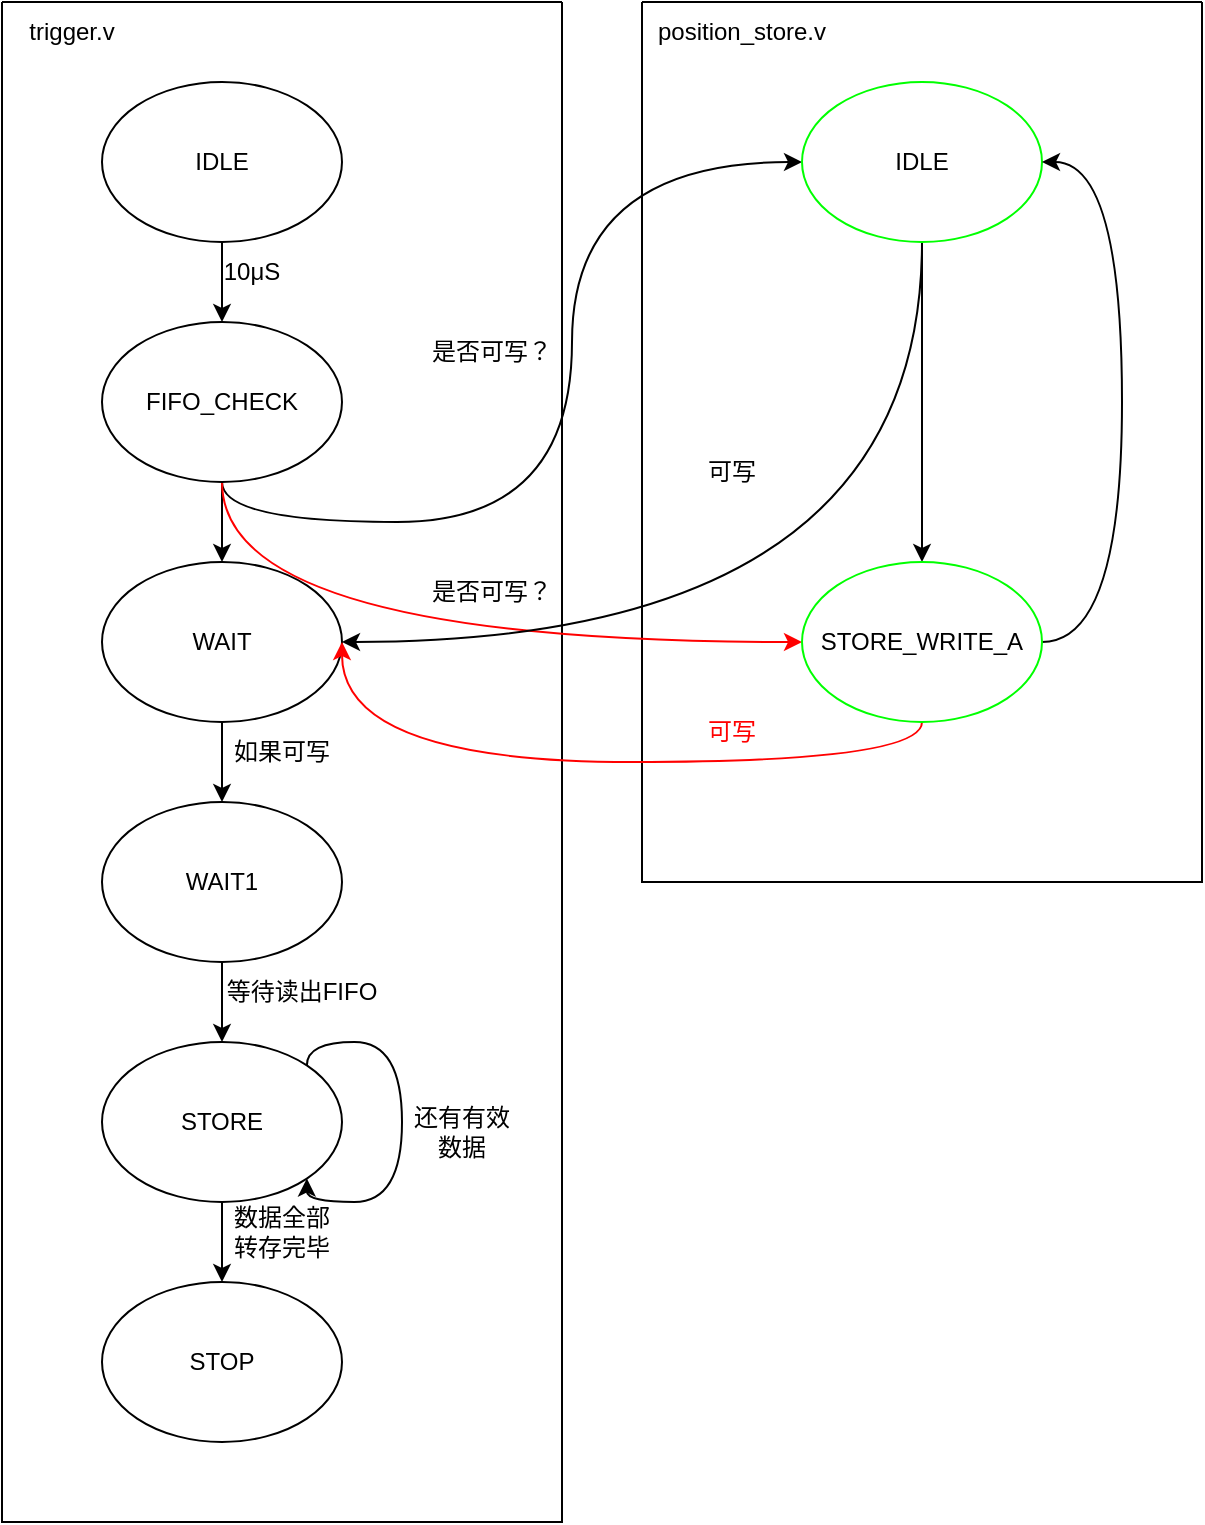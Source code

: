 <mxfile version="21.2.8" type="device">
  <diagram id="C5RBs43oDa-KdzZeNtuy" name="Page-1">
    <mxGraphModel dx="1358" dy="662" grid="1" gridSize="10" guides="1" tooltips="1" connect="1" arrows="1" fold="1" page="1" pageScale="1" pageWidth="827" pageHeight="1169" math="0" shadow="0">
      <root>
        <mxCell id="WIyWlLk6GJQsqaUBKTNV-0" />
        <mxCell id="WIyWlLk6GJQsqaUBKTNV-1" parent="WIyWlLk6GJQsqaUBKTNV-0" />
        <mxCell id="NG1cSbL3h6DeOi_oPasS-48" value="" style="swimlane;startSize=0;" vertex="1" parent="WIyWlLk6GJQsqaUBKTNV-1">
          <mxGeometry x="400" y="40" width="280" height="440" as="geometry" />
        </mxCell>
        <mxCell id="NG1cSbL3h6DeOi_oPasS-50" value="position_store.v" style="text;html=1;strokeColor=none;fillColor=none;align=center;verticalAlign=middle;whiteSpace=wrap;rounded=0;" vertex="1" parent="NG1cSbL3h6DeOi_oPasS-48">
          <mxGeometry width="100" height="30" as="geometry" />
        </mxCell>
        <mxCell id="NG1cSbL3h6DeOi_oPasS-47" value="" style="swimlane;startSize=0;" vertex="1" parent="WIyWlLk6GJQsqaUBKTNV-1">
          <mxGeometry x="80" y="40" width="280" height="760" as="geometry" />
        </mxCell>
        <mxCell id="NG1cSbL3h6DeOi_oPasS-49" value="trigger.v" style="text;html=1;strokeColor=none;fillColor=none;align=center;verticalAlign=middle;whiteSpace=wrap;rounded=0;" vertex="1" parent="NG1cSbL3h6DeOi_oPasS-47">
          <mxGeometry width="70" height="30" as="geometry" />
        </mxCell>
        <mxCell id="NG1cSbL3h6DeOi_oPasS-11" style="edgeStyle=orthogonalEdgeStyle;rounded=0;orthogonalLoop=1;jettySize=auto;html=1;exitX=0.5;exitY=1;exitDx=0;exitDy=0;entryX=0.5;entryY=0;entryDx=0;entryDy=0;" edge="1" parent="WIyWlLk6GJQsqaUBKTNV-1" source="NG1cSbL3h6DeOi_oPasS-0" target="NG1cSbL3h6DeOi_oPasS-1">
          <mxGeometry relative="1" as="geometry" />
        </mxCell>
        <mxCell id="NG1cSbL3h6DeOi_oPasS-0" value="IDLE" style="ellipse;whiteSpace=wrap;html=1;" vertex="1" parent="WIyWlLk6GJQsqaUBKTNV-1">
          <mxGeometry x="130" y="80" width="120" height="80" as="geometry" />
        </mxCell>
        <mxCell id="NG1cSbL3h6DeOi_oPasS-24" style="edgeStyle=orthogonalEdgeStyle;rounded=0;orthogonalLoop=1;jettySize=auto;html=1;exitX=0.5;exitY=1;exitDx=0;exitDy=0;entryX=0.5;entryY=0;entryDx=0;entryDy=0;" edge="1" parent="WIyWlLk6GJQsqaUBKTNV-1" source="NG1cSbL3h6DeOi_oPasS-1" target="NG1cSbL3h6DeOi_oPasS-2">
          <mxGeometry relative="1" as="geometry" />
        </mxCell>
        <mxCell id="NG1cSbL3h6DeOi_oPasS-25" style="edgeStyle=orthogonalEdgeStyle;rounded=0;orthogonalLoop=1;jettySize=auto;html=1;exitX=0.5;exitY=1;exitDx=0;exitDy=0;entryX=0;entryY=0.5;entryDx=0;entryDy=0;curved=1;" edge="1" parent="WIyWlLk6GJQsqaUBKTNV-1" source="NG1cSbL3h6DeOi_oPasS-1" target="NG1cSbL3h6DeOi_oPasS-6">
          <mxGeometry relative="1" as="geometry" />
        </mxCell>
        <mxCell id="NG1cSbL3h6DeOi_oPasS-30" style="edgeStyle=orthogonalEdgeStyle;curved=1;rounded=0;orthogonalLoop=1;jettySize=auto;html=1;exitX=0.5;exitY=1;exitDx=0;exitDy=0;entryX=0;entryY=0.5;entryDx=0;entryDy=0;strokeColor=#FF0000;" edge="1" parent="WIyWlLk6GJQsqaUBKTNV-1" source="NG1cSbL3h6DeOi_oPasS-1" target="NG1cSbL3h6DeOi_oPasS-8">
          <mxGeometry relative="1" as="geometry" />
        </mxCell>
        <mxCell id="NG1cSbL3h6DeOi_oPasS-1" value="FIFO_CHECK" style="ellipse;whiteSpace=wrap;html=1;" vertex="1" parent="WIyWlLk6GJQsqaUBKTNV-1">
          <mxGeometry x="130" y="200" width="120" height="80" as="geometry" />
        </mxCell>
        <mxCell id="NG1cSbL3h6DeOi_oPasS-37" style="edgeStyle=orthogonalEdgeStyle;curved=1;rounded=0;orthogonalLoop=1;jettySize=auto;html=1;exitX=0.5;exitY=1;exitDx=0;exitDy=0;" edge="1" parent="WIyWlLk6GJQsqaUBKTNV-1" source="NG1cSbL3h6DeOi_oPasS-2" target="NG1cSbL3h6DeOi_oPasS-3">
          <mxGeometry relative="1" as="geometry" />
        </mxCell>
        <mxCell id="NG1cSbL3h6DeOi_oPasS-2" value="WAIT" style="ellipse;whiteSpace=wrap;html=1;" vertex="1" parent="WIyWlLk6GJQsqaUBKTNV-1">
          <mxGeometry x="130" y="320" width="120" height="80" as="geometry" />
        </mxCell>
        <mxCell id="NG1cSbL3h6DeOi_oPasS-39" style="edgeStyle=orthogonalEdgeStyle;curved=1;rounded=0;orthogonalLoop=1;jettySize=auto;html=1;exitX=0.5;exitY=1;exitDx=0;exitDy=0;entryX=0.5;entryY=0;entryDx=0;entryDy=0;" edge="1" parent="WIyWlLk6GJQsqaUBKTNV-1" source="NG1cSbL3h6DeOi_oPasS-3" target="NG1cSbL3h6DeOi_oPasS-4">
          <mxGeometry relative="1" as="geometry" />
        </mxCell>
        <mxCell id="NG1cSbL3h6DeOi_oPasS-3" value="WAIT1" style="ellipse;whiteSpace=wrap;html=1;" vertex="1" parent="WIyWlLk6GJQsqaUBKTNV-1">
          <mxGeometry x="130" y="440" width="120" height="80" as="geometry" />
        </mxCell>
        <mxCell id="NG1cSbL3h6DeOi_oPasS-42" style="edgeStyle=orthogonalEdgeStyle;curved=1;rounded=0;orthogonalLoop=1;jettySize=auto;html=1;exitX=0.5;exitY=1;exitDx=0;exitDy=0;entryX=0.5;entryY=0;entryDx=0;entryDy=0;" edge="1" parent="WIyWlLk6GJQsqaUBKTNV-1" source="NG1cSbL3h6DeOi_oPasS-4" target="NG1cSbL3h6DeOi_oPasS-5">
          <mxGeometry relative="1" as="geometry" />
        </mxCell>
        <mxCell id="NG1cSbL3h6DeOi_oPasS-4" value="STORE" style="ellipse;whiteSpace=wrap;html=1;" vertex="1" parent="WIyWlLk6GJQsqaUBKTNV-1">
          <mxGeometry x="130" y="560" width="120" height="80" as="geometry" />
        </mxCell>
        <mxCell id="NG1cSbL3h6DeOi_oPasS-5" value="STOP" style="ellipse;whiteSpace=wrap;html=1;" vertex="1" parent="WIyWlLk6GJQsqaUBKTNV-1">
          <mxGeometry x="130" y="680" width="120" height="80" as="geometry" />
        </mxCell>
        <mxCell id="NG1cSbL3h6DeOi_oPasS-20" style="edgeStyle=orthogonalEdgeStyle;rounded=0;orthogonalLoop=1;jettySize=auto;html=1;exitX=0.5;exitY=1;exitDx=0;exitDy=0;" edge="1" parent="WIyWlLk6GJQsqaUBKTNV-1" source="NG1cSbL3h6DeOi_oPasS-6" target="NG1cSbL3h6DeOi_oPasS-8">
          <mxGeometry relative="1" as="geometry" />
        </mxCell>
        <mxCell id="NG1cSbL3h6DeOi_oPasS-22" style="edgeStyle=orthogonalEdgeStyle;rounded=0;orthogonalLoop=1;jettySize=auto;html=1;exitX=0.5;exitY=1;exitDx=0;exitDy=0;entryX=1;entryY=0.5;entryDx=0;entryDy=0;curved=1;" edge="1" parent="WIyWlLk6GJQsqaUBKTNV-1" source="NG1cSbL3h6DeOi_oPasS-6" target="NG1cSbL3h6DeOi_oPasS-2">
          <mxGeometry relative="1" as="geometry" />
        </mxCell>
        <mxCell id="NG1cSbL3h6DeOi_oPasS-6" value="IDLE" style="ellipse;whiteSpace=wrap;html=1;strokeColor=#00FF00;" vertex="1" parent="WIyWlLk6GJQsqaUBKTNV-1">
          <mxGeometry x="480" y="80" width="120" height="80" as="geometry" />
        </mxCell>
        <mxCell id="NG1cSbL3h6DeOi_oPasS-21" style="edgeStyle=orthogonalEdgeStyle;rounded=0;orthogonalLoop=1;jettySize=auto;html=1;exitX=1;exitY=0.5;exitDx=0;exitDy=0;entryX=1;entryY=0.5;entryDx=0;entryDy=0;curved=1;" edge="1" parent="WIyWlLk6GJQsqaUBKTNV-1" source="NG1cSbL3h6DeOi_oPasS-8" target="NG1cSbL3h6DeOi_oPasS-6">
          <mxGeometry relative="1" as="geometry">
            <Array as="points">
              <mxPoint x="640" y="360" />
              <mxPoint x="640" y="120" />
            </Array>
          </mxGeometry>
        </mxCell>
        <mxCell id="NG1cSbL3h6DeOi_oPasS-35" style="edgeStyle=orthogonalEdgeStyle;curved=1;rounded=0;orthogonalLoop=1;jettySize=auto;html=1;exitX=0.5;exitY=1;exitDx=0;exitDy=0;entryX=1;entryY=0.5;entryDx=0;entryDy=0;strokeColor=#FF0000;" edge="1" parent="WIyWlLk6GJQsqaUBKTNV-1" source="NG1cSbL3h6DeOi_oPasS-8" target="NG1cSbL3h6DeOi_oPasS-2">
          <mxGeometry relative="1" as="geometry">
            <Array as="points">
              <mxPoint x="540" y="420" />
              <mxPoint x="250" y="420" />
            </Array>
          </mxGeometry>
        </mxCell>
        <mxCell id="NG1cSbL3h6DeOi_oPasS-8" value="STORE_WRITE_A" style="ellipse;whiteSpace=wrap;html=1;strokeColor=#00FF00;" vertex="1" parent="WIyWlLk6GJQsqaUBKTNV-1">
          <mxGeometry x="480" y="320" width="120" height="80" as="geometry" />
        </mxCell>
        <mxCell id="NG1cSbL3h6DeOi_oPasS-12" value="10μS" style="text;html=1;strokeColor=none;fillColor=none;align=center;verticalAlign=middle;whiteSpace=wrap;rounded=0;" vertex="1" parent="WIyWlLk6GJQsqaUBKTNV-1">
          <mxGeometry x="190" y="160" width="30" height="30" as="geometry" />
        </mxCell>
        <mxCell id="NG1cSbL3h6DeOi_oPasS-26" value="是否可写？" style="text;html=1;strokeColor=none;fillColor=none;align=center;verticalAlign=middle;whiteSpace=wrap;rounded=0;" vertex="1" parent="WIyWlLk6GJQsqaUBKTNV-1">
          <mxGeometry x="290" y="200" width="70" height="30" as="geometry" />
        </mxCell>
        <mxCell id="NG1cSbL3h6DeOi_oPasS-29" value="可写" style="text;html=1;strokeColor=none;fillColor=none;align=center;verticalAlign=middle;whiteSpace=wrap;rounded=0;" vertex="1" parent="WIyWlLk6GJQsqaUBKTNV-1">
          <mxGeometry x="410" y="260" width="70" height="30" as="geometry" />
        </mxCell>
        <mxCell id="NG1cSbL3h6DeOi_oPasS-33" value="是否可写？" style="text;html=1;strokeColor=none;fillColor=none;align=center;verticalAlign=middle;whiteSpace=wrap;rounded=0;" vertex="1" parent="WIyWlLk6GJQsqaUBKTNV-1">
          <mxGeometry x="290" y="320" width="70" height="30" as="geometry" />
        </mxCell>
        <mxCell id="NG1cSbL3h6DeOi_oPasS-36" value="&lt;font color=&quot;#ff0000&quot;&gt;可写&lt;/font&gt;" style="text;html=1;strokeColor=none;fillColor=none;align=center;verticalAlign=middle;whiteSpace=wrap;rounded=0;" vertex="1" parent="WIyWlLk6GJQsqaUBKTNV-1">
          <mxGeometry x="410" y="390" width="70" height="30" as="geometry" />
        </mxCell>
        <mxCell id="NG1cSbL3h6DeOi_oPasS-38" value="如果可写" style="text;html=1;strokeColor=none;fillColor=none;align=center;verticalAlign=middle;whiteSpace=wrap;rounded=0;" vertex="1" parent="WIyWlLk6GJQsqaUBKTNV-1">
          <mxGeometry x="190" y="400" width="60" height="30" as="geometry" />
        </mxCell>
        <mxCell id="NG1cSbL3h6DeOi_oPasS-40" value="等待读出FIFO" style="text;html=1;strokeColor=none;fillColor=none;align=center;verticalAlign=middle;whiteSpace=wrap;rounded=0;" vertex="1" parent="WIyWlLk6GJQsqaUBKTNV-1">
          <mxGeometry x="190" y="520" width="80" height="30" as="geometry" />
        </mxCell>
        <mxCell id="NG1cSbL3h6DeOi_oPasS-41" value="数据全部转存完毕" style="text;html=1;strokeColor=none;fillColor=none;align=center;verticalAlign=middle;whiteSpace=wrap;rounded=0;" vertex="1" parent="WIyWlLk6GJQsqaUBKTNV-1">
          <mxGeometry x="190" y="640" width="60" height="30" as="geometry" />
        </mxCell>
        <mxCell id="NG1cSbL3h6DeOi_oPasS-44" style="edgeStyle=orthogonalEdgeStyle;curved=1;rounded=0;orthogonalLoop=1;jettySize=auto;html=1;exitX=1;exitY=0;exitDx=0;exitDy=0;entryX=1;entryY=1;entryDx=0;entryDy=0;" edge="1" parent="WIyWlLk6GJQsqaUBKTNV-1" source="NG1cSbL3h6DeOi_oPasS-4" target="NG1cSbL3h6DeOi_oPasS-4">
          <mxGeometry relative="1" as="geometry">
            <Array as="points">
              <mxPoint x="232" y="560" />
              <mxPoint x="280" y="560" />
              <mxPoint x="280" y="640" />
              <mxPoint x="232" y="640" />
            </Array>
          </mxGeometry>
        </mxCell>
        <mxCell id="NG1cSbL3h6DeOi_oPasS-45" value="还有有效数据" style="text;html=1;strokeColor=none;fillColor=none;align=center;verticalAlign=middle;whiteSpace=wrap;rounded=0;" vertex="1" parent="WIyWlLk6GJQsqaUBKTNV-1">
          <mxGeometry x="280" y="590" width="60" height="30" as="geometry" />
        </mxCell>
      </root>
    </mxGraphModel>
  </diagram>
</mxfile>
